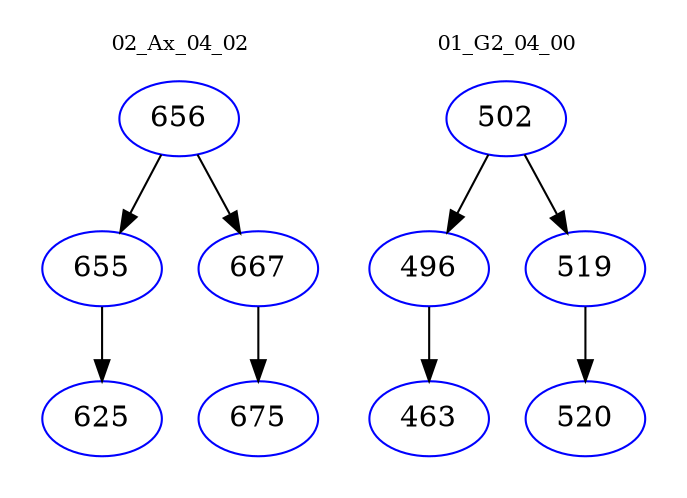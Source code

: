 digraph{
subgraph cluster_0 {
color = white
label = "02_Ax_04_02";
fontsize=10;
T0_656 [label="656", color="blue"]
T0_656 -> T0_655 [color="black"]
T0_655 [label="655", color="blue"]
T0_655 -> T0_625 [color="black"]
T0_625 [label="625", color="blue"]
T0_656 -> T0_667 [color="black"]
T0_667 [label="667", color="blue"]
T0_667 -> T0_675 [color="black"]
T0_675 [label="675", color="blue"]
}
subgraph cluster_1 {
color = white
label = "01_G2_04_00";
fontsize=10;
T1_502 [label="502", color="blue"]
T1_502 -> T1_496 [color="black"]
T1_496 [label="496", color="blue"]
T1_496 -> T1_463 [color="black"]
T1_463 [label="463", color="blue"]
T1_502 -> T1_519 [color="black"]
T1_519 [label="519", color="blue"]
T1_519 -> T1_520 [color="black"]
T1_520 [label="520", color="blue"]
}
}

